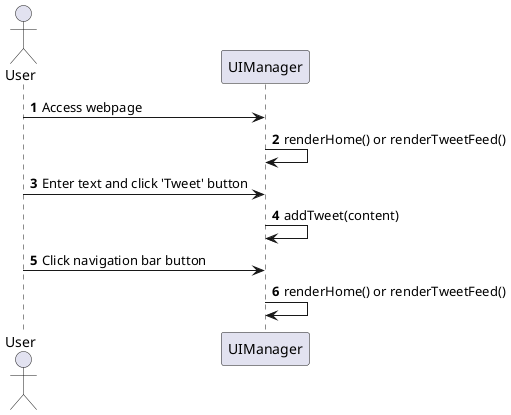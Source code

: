 @startuml SampleTwitter
autonumber
actor User
participant UIManager

User -> UIManager: Access webpage
UIManager -> UIManager: renderHome() or renderTweetFeed()
User -> UIManager: Enter text and click 'Tweet' button
UIManager -> UIManager: addTweet(content)
User -> UIManager: Click navigation bar button
UIManager -> UIManager: renderHome() or renderTweetFeed()
@enduml
